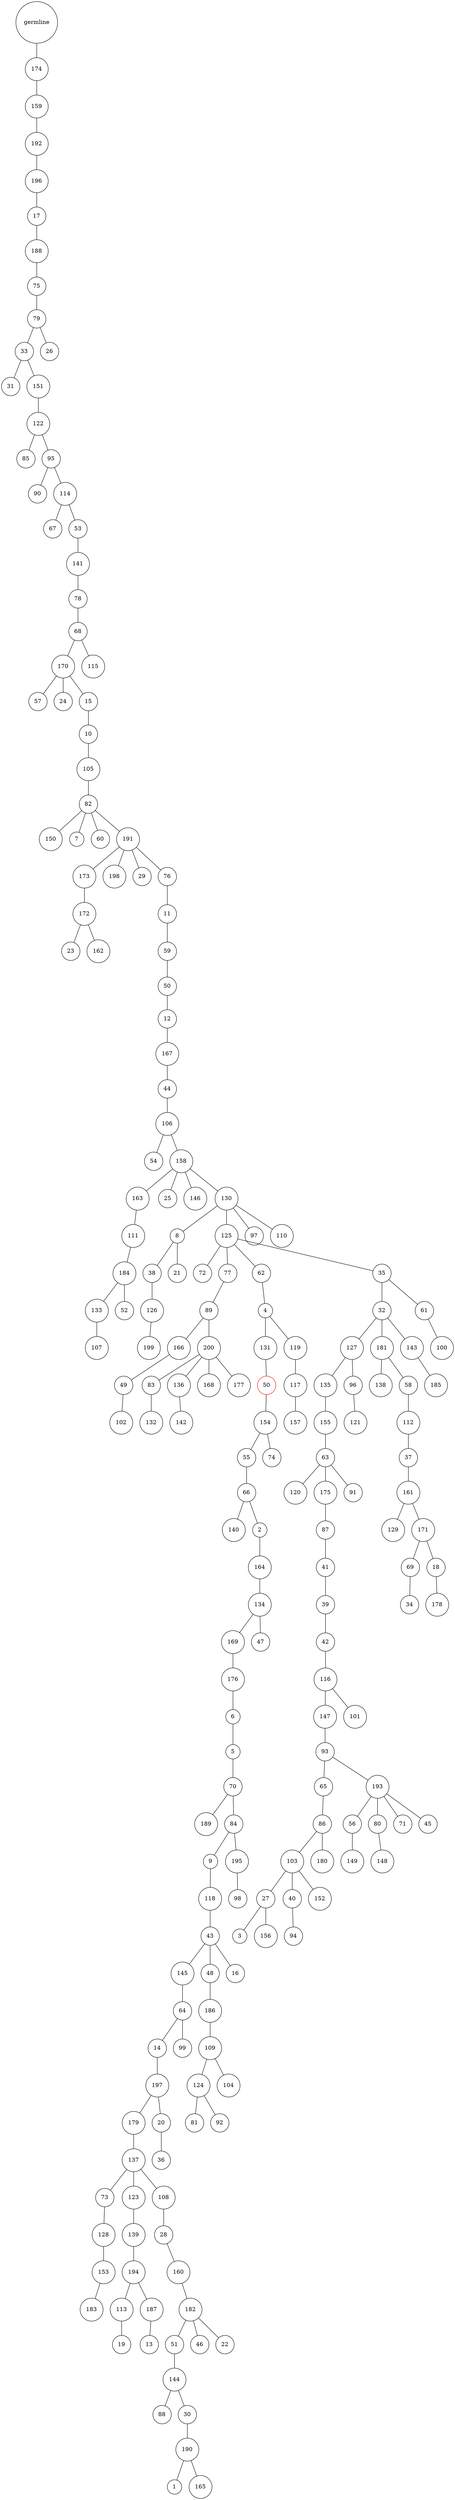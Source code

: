 graph {
	rankdir=UD;
	splines=line;
	node [shape=circle]
	"0x7ffab51debb0" [label="germline"];
	"0x7ffab51debe0" [label="174"];
	"0x7ffab51debb0" -- "0x7ffab51debe0" ;
	"0x7ffab51dec10" [label="159"];
	"0x7ffab51debe0" -- "0x7ffab51dec10" ;
	"0x7ffab51dec40" [label="192"];
	"0x7ffab51dec10" -- "0x7ffab51dec40" ;
	"0x7ffab51dec70" [label="196"];
	"0x7ffab51dec40" -- "0x7ffab51dec70" ;
	"0x7ffab51deca0" [label="17"];
	"0x7ffab51dec70" -- "0x7ffab51deca0" ;
	"0x7ffab51decd0" [label="188"];
	"0x7ffab51deca0" -- "0x7ffab51decd0" ;
	"0x7ffab51ded00" [label="75"];
	"0x7ffab51decd0" -- "0x7ffab51ded00" ;
	"0x7ffab51ded30" [label="79"];
	"0x7ffab51ded00" -- "0x7ffab51ded30" ;
	"0x7ffab51ded60" [label="33"];
	"0x7ffab51ded30" -- "0x7ffab51ded60" ;
	"0x7ffab51ded90" [label="31"];
	"0x7ffab51ded60" -- "0x7ffab51ded90" ;
	"0x7ffab51dedc0" [label="151"];
	"0x7ffab51ded60" -- "0x7ffab51dedc0" ;
	"0x7ffab51dedf0" [label="122"];
	"0x7ffab51dedc0" -- "0x7ffab51dedf0" ;
	"0x7ffab51dee20" [label="85"];
	"0x7ffab51dedf0" -- "0x7ffab51dee20" ;
	"0x7ffab51dee50" [label="95"];
	"0x7ffab51dedf0" -- "0x7ffab51dee50" ;
	"0x7ffab51dee80" [label="90"];
	"0x7ffab51dee50" -- "0x7ffab51dee80" ;
	"0x7ffab51deeb0" [label="114"];
	"0x7ffab51dee50" -- "0x7ffab51deeb0" ;
	"0x7ffab51deee0" [label="67"];
	"0x7ffab51deeb0" -- "0x7ffab51deee0" ;
	"0x7ffab51def10" [label="53"];
	"0x7ffab51deeb0" -- "0x7ffab51def10" ;
	"0x7ffab51def40" [label="141"];
	"0x7ffab51def10" -- "0x7ffab51def40" ;
	"0x7ffab51def70" [label="78"];
	"0x7ffab51def40" -- "0x7ffab51def70" ;
	"0x7ffab51defa0" [label="68"];
	"0x7ffab51def70" -- "0x7ffab51defa0" ;
	"0x7ffab51defd0" [label="170"];
	"0x7ffab51defa0" -- "0x7ffab51defd0" ;
	"0x7ffab51e0040" [label="57"];
	"0x7ffab51defd0" -- "0x7ffab51e0040" ;
	"0x7ffab51e0070" [label="24"];
	"0x7ffab51defd0" -- "0x7ffab51e0070" ;
	"0x7ffab51e00a0" [label="15"];
	"0x7ffab51defd0" -- "0x7ffab51e00a0" ;
	"0x7ffab51e00d0" [label="10"];
	"0x7ffab51e00a0" -- "0x7ffab51e00d0" ;
	"0x7ffab51e0100" [label="105"];
	"0x7ffab51e00d0" -- "0x7ffab51e0100" ;
	"0x7ffab51e0130" [label="82"];
	"0x7ffab51e0100" -- "0x7ffab51e0130" ;
	"0x7ffab51e0160" [label="150"];
	"0x7ffab51e0130" -- "0x7ffab51e0160" ;
	"0x7ffab51e0190" [label="7"];
	"0x7ffab51e0130" -- "0x7ffab51e0190" ;
	"0x7ffab51e01c0" [label="60"];
	"0x7ffab51e0130" -- "0x7ffab51e01c0" ;
	"0x7ffab51e01f0" [label="191"];
	"0x7ffab51e0130" -- "0x7ffab51e01f0" ;
	"0x7ffab51e0220" [label="173"];
	"0x7ffab51e01f0" -- "0x7ffab51e0220" ;
	"0x7ffab51e0250" [label="172"];
	"0x7ffab51e0220" -- "0x7ffab51e0250" ;
	"0x7ffab51e0280" [label="23"];
	"0x7ffab51e0250" -- "0x7ffab51e0280" ;
	"0x7ffab51e02b0" [label="162"];
	"0x7ffab51e0250" -- "0x7ffab51e02b0" ;
	"0x7ffab51e02e0" [label="198"];
	"0x7ffab51e01f0" -- "0x7ffab51e02e0" ;
	"0x7ffab51e0310" [label="29"];
	"0x7ffab51e01f0" -- "0x7ffab51e0310" ;
	"0x7ffab51e0340" [label="76"];
	"0x7ffab51e01f0" -- "0x7ffab51e0340" ;
	"0x7ffab51e0370" [label="11"];
	"0x7ffab51e0340" -- "0x7ffab51e0370" ;
	"0x7ffab51e03a0" [label="59"];
	"0x7ffab51e0370" -- "0x7ffab51e03a0" ;
	"0x7ffab51e03d0" [label="50"];
	"0x7ffab51e03a0" -- "0x7ffab51e03d0" ;
	"0x7ffab51e0400" [label="12"];
	"0x7ffab51e03d0" -- "0x7ffab51e0400" ;
	"0x7ffab51e0430" [label="167"];
	"0x7ffab51e0400" -- "0x7ffab51e0430" ;
	"0x7ffab51e0460" [label="44"];
	"0x7ffab51e0430" -- "0x7ffab51e0460" ;
	"0x7ffab51e0490" [label="106"];
	"0x7ffab51e0460" -- "0x7ffab51e0490" ;
	"0x7ffab51e04c0" [label="54"];
	"0x7ffab51e0490" -- "0x7ffab51e04c0" ;
	"0x7ffab51e04f0" [label="158"];
	"0x7ffab51e0490" -- "0x7ffab51e04f0" ;
	"0x7ffab51e0520" [label="163"];
	"0x7ffab51e04f0" -- "0x7ffab51e0520" ;
	"0x7ffab51e0550" [label="111"];
	"0x7ffab51e0520" -- "0x7ffab51e0550" ;
	"0x7ffab51e0580" [label="184"];
	"0x7ffab51e0550" -- "0x7ffab51e0580" ;
	"0x7ffab51e05b0" [label="133"];
	"0x7ffab51e0580" -- "0x7ffab51e05b0" ;
	"0x7ffab51e05e0" [label="107"];
	"0x7ffab51e05b0" -- "0x7ffab51e05e0" ;
	"0x7ffab51e0610" [label="52"];
	"0x7ffab51e0580" -- "0x7ffab51e0610" ;
	"0x7ffab51e0640" [label="25"];
	"0x7ffab51e04f0" -- "0x7ffab51e0640" ;
	"0x7ffab51e0670" [label="146"];
	"0x7ffab51e04f0" -- "0x7ffab51e0670" ;
	"0x7ffab51e06a0" [label="130"];
	"0x7ffab51e04f0" -- "0x7ffab51e06a0" ;
	"0x7ffab51e06d0" [label="8"];
	"0x7ffab51e06a0" -- "0x7ffab51e06d0" ;
	"0x7ffab51e0700" [label="38"];
	"0x7ffab51e06d0" -- "0x7ffab51e0700" ;
	"0x7ffab51e0730" [label="126"];
	"0x7ffab51e0700" -- "0x7ffab51e0730" ;
	"0x7ffab51e0760" [label="199"];
	"0x7ffab51e0730" -- "0x7ffab51e0760" ;
	"0x7ffab51e0790" [label="21"];
	"0x7ffab51e06d0" -- "0x7ffab51e0790" ;
	"0x7ffab51e07c0" [label="125"];
	"0x7ffab51e06a0" -- "0x7ffab51e07c0" ;
	"0x7ffab51e07f0" [label="72"];
	"0x7ffab51e07c0" -- "0x7ffab51e07f0" ;
	"0x7ffab51e0820" [label="77"];
	"0x7ffab51e07c0" -- "0x7ffab51e0820" ;
	"0x7ffab51e0850" [label="89"];
	"0x7ffab51e0820" -- "0x7ffab51e0850" ;
	"0x7ffab51e0880" [label="166"];
	"0x7ffab51e0850" -- "0x7ffab51e0880" ;
	"0x7ffab51e08b0" [label="49"];
	"0x7ffab51e0880" -- "0x7ffab51e08b0" ;
	"0x7ffab51e08e0" [label="102"];
	"0x7ffab51e08b0" -- "0x7ffab51e08e0" ;
	"0x7ffab51e0910" [label="200"];
	"0x7ffab51e0850" -- "0x7ffab51e0910" ;
	"0x7ffab51e0940" [label="83"];
	"0x7ffab51e0910" -- "0x7ffab51e0940" ;
	"0x7ffab51e0970" [label="132"];
	"0x7ffab51e0940" -- "0x7ffab51e0970" ;
	"0x7ffab51e09a0" [label="136"];
	"0x7ffab51e0910" -- "0x7ffab51e09a0" ;
	"0x7ffab51e09d0" [label="142"];
	"0x7ffab51e09a0" -- "0x7ffab51e09d0" ;
	"0x7ffab51e0a00" [label="168"];
	"0x7ffab51e0910" -- "0x7ffab51e0a00" ;
	"0x7ffab51e0a30" [label="177"];
	"0x7ffab51e0910" -- "0x7ffab51e0a30" ;
	"0x7ffab51e0a60" [label="62"];
	"0x7ffab51e07c0" -- "0x7ffab51e0a60" ;
	"0x7ffab51e0a90" [label="4"];
	"0x7ffab51e0a60" -- "0x7ffab51e0a90" ;
	"0x7ffab51e0ac0" [label="131"];
	"0x7ffab51e0a90" -- "0x7ffab51e0ac0" ;
	"0x7ffab51e0af0" [label="50",color="red"];
	"0x7ffab51e0ac0" -- "0x7ffab51e0af0" ;
	"0x7ffab51e0b20" [label="154"];
	"0x7ffab51e0af0" -- "0x7ffab51e0b20" ;
	"0x7ffab51e0b50" [label="55"];
	"0x7ffab51e0b20" -- "0x7ffab51e0b50" ;
	"0x7ffab51e0b80" [label="66"];
	"0x7ffab51e0b50" -- "0x7ffab51e0b80" ;
	"0x7ffab51e0bb0" [label="140"];
	"0x7ffab51e0b80" -- "0x7ffab51e0bb0" ;
	"0x7ffab51e0be0" [label="2"];
	"0x7ffab51e0b80" -- "0x7ffab51e0be0" ;
	"0x7ffab51e0c10" [label="164"];
	"0x7ffab51e0be0" -- "0x7ffab51e0c10" ;
	"0x7ffab51e0c40" [label="134"];
	"0x7ffab51e0c10" -- "0x7ffab51e0c40" ;
	"0x7ffab51e0c70" [label="169"];
	"0x7ffab51e0c40" -- "0x7ffab51e0c70" ;
	"0x7ffab51e0ca0" [label="176"];
	"0x7ffab51e0c70" -- "0x7ffab51e0ca0" ;
	"0x7ffab51e0cd0" [label="6"];
	"0x7ffab51e0ca0" -- "0x7ffab51e0cd0" ;
	"0x7ffab51e0d00" [label="5"];
	"0x7ffab51e0cd0" -- "0x7ffab51e0d00" ;
	"0x7ffab51e0d30" [label="70"];
	"0x7ffab51e0d00" -- "0x7ffab51e0d30" ;
	"0x7ffab51e0d60" [label="189"];
	"0x7ffab51e0d30" -- "0x7ffab51e0d60" ;
	"0x7ffab51e0d90" [label="84"];
	"0x7ffab51e0d30" -- "0x7ffab51e0d90" ;
	"0x7ffab51e0dc0" [label="9"];
	"0x7ffab51e0d90" -- "0x7ffab51e0dc0" ;
	"0x7ffab51e0df0" [label="118"];
	"0x7ffab51e0dc0" -- "0x7ffab51e0df0" ;
	"0x7ffab51e0e20" [label="43"];
	"0x7ffab51e0df0" -- "0x7ffab51e0e20" ;
	"0x7ffab51e0e50" [label="145"];
	"0x7ffab51e0e20" -- "0x7ffab51e0e50" ;
	"0x7ffab51e0e80" [label="64"];
	"0x7ffab51e0e50" -- "0x7ffab51e0e80" ;
	"0x7ffab51e0eb0" [label="14"];
	"0x7ffab51e0e80" -- "0x7ffab51e0eb0" ;
	"0x7ffab51e0ee0" [label="197"];
	"0x7ffab51e0eb0" -- "0x7ffab51e0ee0" ;
	"0x7ffab51e0f10" [label="179"];
	"0x7ffab51e0ee0" -- "0x7ffab51e0f10" ;
	"0x7ffab51e0f40" [label="137"];
	"0x7ffab51e0f10" -- "0x7ffab51e0f40" ;
	"0x7ffab51e0f70" [label="73"];
	"0x7ffab51e0f40" -- "0x7ffab51e0f70" ;
	"0x7ffab51e0fa0" [label="128"];
	"0x7ffab51e0f70" -- "0x7ffab51e0fa0" ;
	"0x7ffab51e0fd0" [label="153"];
	"0x7ffab51e0fa0" -- "0x7ffab51e0fd0" ;
	"0x7ffab51e5040" [label="183"];
	"0x7ffab51e0fd0" -- "0x7ffab51e5040" ;
	"0x7ffab51e5070" [label="123"];
	"0x7ffab51e0f40" -- "0x7ffab51e5070" ;
	"0x7ffab51e50a0" [label="139"];
	"0x7ffab51e5070" -- "0x7ffab51e50a0" ;
	"0x7ffab51e50d0" [label="194"];
	"0x7ffab51e50a0" -- "0x7ffab51e50d0" ;
	"0x7ffab51e5100" [label="113"];
	"0x7ffab51e50d0" -- "0x7ffab51e5100" ;
	"0x7ffab51e5130" [label="19"];
	"0x7ffab51e5100" -- "0x7ffab51e5130" ;
	"0x7ffab51e5160" [label="187"];
	"0x7ffab51e50d0" -- "0x7ffab51e5160" ;
	"0x7ffab51e5190" [label="13"];
	"0x7ffab51e5160" -- "0x7ffab51e5190" ;
	"0x7ffab51e51c0" [label="108"];
	"0x7ffab51e0f40" -- "0x7ffab51e51c0" ;
	"0x7ffab51e51f0" [label="28"];
	"0x7ffab51e51c0" -- "0x7ffab51e51f0" ;
	"0x7ffab51e5220" [label="160"];
	"0x7ffab51e51f0" -- "0x7ffab51e5220" ;
	"0x7ffab51e5250" [label="182"];
	"0x7ffab51e5220" -- "0x7ffab51e5250" ;
	"0x7ffab51e5280" [label="51"];
	"0x7ffab51e5250" -- "0x7ffab51e5280" ;
	"0x7ffab51e52b0" [label="144"];
	"0x7ffab51e5280" -- "0x7ffab51e52b0" ;
	"0x7ffab51e52e0" [label="88"];
	"0x7ffab51e52b0" -- "0x7ffab51e52e0" ;
	"0x7ffab51e5310" [label="30"];
	"0x7ffab51e52b0" -- "0x7ffab51e5310" ;
	"0x7ffab51e5340" [label="190"];
	"0x7ffab51e5310" -- "0x7ffab51e5340" ;
	"0x7ffab51e5370" [label="1"];
	"0x7ffab51e5340" -- "0x7ffab51e5370" ;
	"0x7ffab51e53a0" [label="165"];
	"0x7ffab51e5340" -- "0x7ffab51e53a0" ;
	"0x7ffab51e53d0" [label="46"];
	"0x7ffab51e5250" -- "0x7ffab51e53d0" ;
	"0x7ffab51e5400" [label="22"];
	"0x7ffab51e5250" -- "0x7ffab51e5400" ;
	"0x7ffab51e5430" [label="20"];
	"0x7ffab51e0ee0" -- "0x7ffab51e5430" ;
	"0x7ffab51e5460" [label="36"];
	"0x7ffab51e5430" -- "0x7ffab51e5460" ;
	"0x7ffab51e5490" [label="99"];
	"0x7ffab51e0e80" -- "0x7ffab51e5490" ;
	"0x7ffab51e54c0" [label="48"];
	"0x7ffab51e0e20" -- "0x7ffab51e54c0" ;
	"0x7ffab51e54f0" [label="186"];
	"0x7ffab51e54c0" -- "0x7ffab51e54f0" ;
	"0x7ffab51e5520" [label="109"];
	"0x7ffab51e54f0" -- "0x7ffab51e5520" ;
	"0x7ffab51e5550" [label="124"];
	"0x7ffab51e5520" -- "0x7ffab51e5550" ;
	"0x7ffab51e5580" [label="81"];
	"0x7ffab51e5550" -- "0x7ffab51e5580" ;
	"0x7ffab51e55b0" [label="92"];
	"0x7ffab51e5550" -- "0x7ffab51e55b0" ;
	"0x7ffab51e55e0" [label="104"];
	"0x7ffab51e5520" -- "0x7ffab51e55e0" ;
	"0x7ffab51e5610" [label="16"];
	"0x7ffab51e0e20" -- "0x7ffab51e5610" ;
	"0x7ffab51e5640" [label="195"];
	"0x7ffab51e0d90" -- "0x7ffab51e5640" ;
	"0x7ffab51e5670" [label="98"];
	"0x7ffab51e5640" -- "0x7ffab51e5670" ;
	"0x7ffab51e56a0" [label="47"];
	"0x7ffab51e0c40" -- "0x7ffab51e56a0" ;
	"0x7ffab51e56d0" [label="74"];
	"0x7ffab51e0b20" -- "0x7ffab51e56d0" ;
	"0x7ffab51e5700" [label="119"];
	"0x7ffab51e0a90" -- "0x7ffab51e5700" ;
	"0x7ffab51e5730" [label="117"];
	"0x7ffab51e5700" -- "0x7ffab51e5730" ;
	"0x7ffab51e5760" [label="157"];
	"0x7ffab51e5730" -- "0x7ffab51e5760" ;
	"0x7ffab51e5790" [label="35"];
	"0x7ffab51e07c0" -- "0x7ffab51e5790" ;
	"0x7ffab51e57c0" [label="32"];
	"0x7ffab51e5790" -- "0x7ffab51e57c0" ;
	"0x7ffab51e57f0" [label="127"];
	"0x7ffab51e57c0" -- "0x7ffab51e57f0" ;
	"0x7ffab51e5820" [label="135"];
	"0x7ffab51e57f0" -- "0x7ffab51e5820" ;
	"0x7ffab51e5850" [label="155"];
	"0x7ffab51e5820" -- "0x7ffab51e5850" ;
	"0x7ffab51e5880" [label="63"];
	"0x7ffab51e5850" -- "0x7ffab51e5880" ;
	"0x7ffab51e58b0" [label="120"];
	"0x7ffab51e5880" -- "0x7ffab51e58b0" ;
	"0x7ffab51e58e0" [label="175"];
	"0x7ffab51e5880" -- "0x7ffab51e58e0" ;
	"0x7ffab51e5910" [label="87"];
	"0x7ffab51e58e0" -- "0x7ffab51e5910" ;
	"0x7ffab51e5940" [label="41"];
	"0x7ffab51e5910" -- "0x7ffab51e5940" ;
	"0x7ffab51e5970" [label="39"];
	"0x7ffab51e5940" -- "0x7ffab51e5970" ;
	"0x7ffab51e59a0" [label="42"];
	"0x7ffab51e5970" -- "0x7ffab51e59a0" ;
	"0x7ffab51e59d0" [label="116"];
	"0x7ffab51e59a0" -- "0x7ffab51e59d0" ;
	"0x7ffab51e5a00" [label="147"];
	"0x7ffab51e59d0" -- "0x7ffab51e5a00" ;
	"0x7ffab51e5a30" [label="93"];
	"0x7ffab51e5a00" -- "0x7ffab51e5a30" ;
	"0x7ffab51e5a60" [label="65"];
	"0x7ffab51e5a30" -- "0x7ffab51e5a60" ;
	"0x7ffab51e5a90" [label="86"];
	"0x7ffab51e5a60" -- "0x7ffab51e5a90" ;
	"0x7ffab51e5ac0" [label="103"];
	"0x7ffab51e5a90" -- "0x7ffab51e5ac0" ;
	"0x7ffab51e5af0" [label="27"];
	"0x7ffab51e5ac0" -- "0x7ffab51e5af0" ;
	"0x7ffab51e5b20" [label="3"];
	"0x7ffab51e5af0" -- "0x7ffab51e5b20" ;
	"0x7ffab51e5b50" [label="156"];
	"0x7ffab51e5af0" -- "0x7ffab51e5b50" ;
	"0x7ffab51e5b80" [label="40"];
	"0x7ffab51e5ac0" -- "0x7ffab51e5b80" ;
	"0x7ffab51e5bb0" [label="94"];
	"0x7ffab51e5b80" -- "0x7ffab51e5bb0" ;
	"0x7ffab51e5be0" [label="152"];
	"0x7ffab51e5ac0" -- "0x7ffab51e5be0" ;
	"0x7ffab51e5c10" [label="180"];
	"0x7ffab51e5a90" -- "0x7ffab51e5c10" ;
	"0x7ffab51e5c40" [label="193"];
	"0x7ffab51e5a30" -- "0x7ffab51e5c40" ;
	"0x7ffab51e5c70" [label="56"];
	"0x7ffab51e5c40" -- "0x7ffab51e5c70" ;
	"0x7ffab51e5ca0" [label="149"];
	"0x7ffab51e5c70" -- "0x7ffab51e5ca0" ;
	"0x7ffab51e5cd0" [label="80"];
	"0x7ffab51e5c40" -- "0x7ffab51e5cd0" ;
	"0x7ffab51e5d00" [label="148"];
	"0x7ffab51e5cd0" -- "0x7ffab51e5d00" ;
	"0x7ffab51e5d30" [label="71"];
	"0x7ffab51e5c40" -- "0x7ffab51e5d30" ;
	"0x7ffab51e5d60" [label="45"];
	"0x7ffab51e5c40" -- "0x7ffab51e5d60" ;
	"0x7ffab51e5d90" [label="101"];
	"0x7ffab51e59d0" -- "0x7ffab51e5d90" ;
	"0x7ffab51e5dc0" [label="91"];
	"0x7ffab51e5880" -- "0x7ffab51e5dc0" ;
	"0x7ffab51e5df0" [label="96"];
	"0x7ffab51e57f0" -- "0x7ffab51e5df0" ;
	"0x7ffab51e5e20" [label="121"];
	"0x7ffab51e5df0" -- "0x7ffab51e5e20" ;
	"0x7ffab51e5e50" [label="181"];
	"0x7ffab51e57c0" -- "0x7ffab51e5e50" ;
	"0x7ffab51e5e80" [label="138"];
	"0x7ffab51e5e50" -- "0x7ffab51e5e80" ;
	"0x7ffab51e5eb0" [label="58"];
	"0x7ffab51e5e50" -- "0x7ffab51e5eb0" ;
	"0x7ffab51e5ee0" [label="112"];
	"0x7ffab51e5eb0" -- "0x7ffab51e5ee0" ;
	"0x7ffab51e5f10" [label="37"];
	"0x7ffab51e5ee0" -- "0x7ffab51e5f10" ;
	"0x7ffab51e5f40" [label="161"];
	"0x7ffab51e5f10" -- "0x7ffab51e5f40" ;
	"0x7ffab51e5f70" [label="129"];
	"0x7ffab51e5f40" -- "0x7ffab51e5f70" ;
	"0x7ffab51e5fa0" [label="171"];
	"0x7ffab51e5f40" -- "0x7ffab51e5fa0" ;
	"0x7ffab51e5fd0" [label="69"];
	"0x7ffab51e5fa0" -- "0x7ffab51e5fd0" ;
	"0x7ffab51fa040" [label="34"];
	"0x7ffab51e5fd0" -- "0x7ffab51fa040" ;
	"0x7ffab51fa070" [label="18"];
	"0x7ffab51e5fa0" -- "0x7ffab51fa070" ;
	"0x7ffab51fa0a0" [label="178"];
	"0x7ffab51fa070" -- "0x7ffab51fa0a0" ;
	"0x7ffab51fa0d0" [label="143"];
	"0x7ffab51e57c0" -- "0x7ffab51fa0d0" ;
	"0x7ffab51fa100" [label="185"];
	"0x7ffab51fa0d0" -- "0x7ffab51fa100" ;
	"0x7ffab51fa130" [label="61"];
	"0x7ffab51e5790" -- "0x7ffab51fa130" ;
	"0x7ffab51fa160" [label="100"];
	"0x7ffab51fa130" -- "0x7ffab51fa160" ;
	"0x7ffab51fa190" [label="97"];
	"0x7ffab51e06a0" -- "0x7ffab51fa190" ;
	"0x7ffab51fa1c0" [label="110"];
	"0x7ffab51e06a0" -- "0x7ffab51fa1c0" ;
	"0x7ffab51fa1f0" [label="115"];
	"0x7ffab51defa0" -- "0x7ffab51fa1f0" ;
	"0x7ffab51fa220" [label="26"];
	"0x7ffab51ded30" -- "0x7ffab51fa220" ;
}
